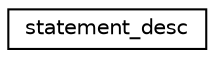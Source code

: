 digraph "Graphical Class Hierarchy"
{
 // INTERACTIVE_SVG=YES
 // LATEX_PDF_SIZE
  edge [fontname="Helvetica",fontsize="10",labelfontname="Helvetica",labelfontsize="10"];
  node [fontname="Helvetica",fontsize="10",shape=record];
  rankdir="LR";
  Node0 [label="statement_desc",height=0.2,width=0.4,color="black", fillcolor="white", style="filled",URL="$structstatement__desc.html",tooltip=" "];
}
